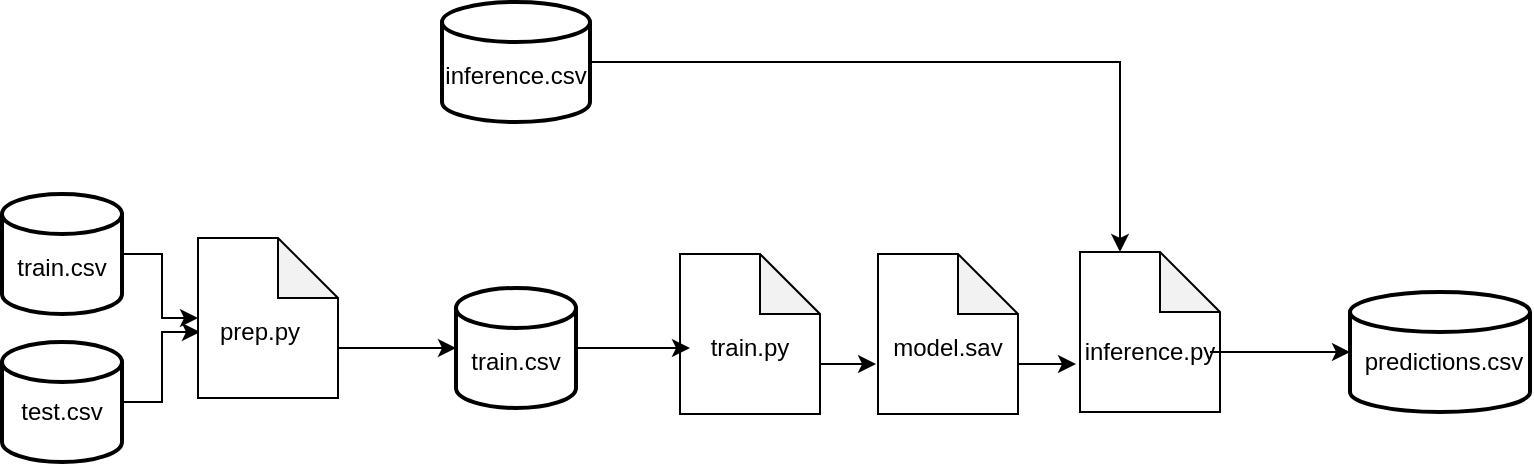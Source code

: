 <mxfile version="24.0.7" type="github">
  <diagram name="Página-1" id="aqwexWtkFnwgCQ3ZZkbi">
    <mxGraphModel dx="1461" dy="759" grid="1" gridSize="10" guides="1" tooltips="1" connect="1" arrows="1" fold="1" page="1" pageScale="1" pageWidth="827" pageHeight="1169" math="0" shadow="0">
      <root>
        <mxCell id="0" />
        <mxCell id="1" parent="0" />
        <mxCell id="ifKzrWSwHtLKzfcwnYOZ-36" style="edgeStyle=orthogonalEdgeStyle;rounded=0;orthogonalLoop=1;jettySize=auto;html=1;exitX=1;exitY=0.5;exitDx=0;exitDy=0;exitPerimeter=0;" edge="1" parent="1" source="ifKzrWSwHtLKzfcwnYOZ-29" target="ifKzrWSwHtLKzfcwnYOZ-10">
          <mxGeometry relative="1" as="geometry" />
        </mxCell>
        <mxCell id="ifKzrWSwHtLKzfcwnYOZ-29" value="" style="strokeWidth=2;html=1;shape=mxgraph.flowchart.database;whiteSpace=wrap;" vertex="1" parent="1">
          <mxGeometry x="26" y="250" width="60" height="60" as="geometry" />
        </mxCell>
        <mxCell id="ifKzrWSwHtLKzfcwnYOZ-28" value="" style="strokeWidth=2;html=1;shape=mxgraph.flowchart.database;whiteSpace=wrap;" vertex="1" parent="1">
          <mxGeometry x="26" y="176" width="60" height="60" as="geometry" />
        </mxCell>
        <mxCell id="ifKzrWSwHtLKzfcwnYOZ-2" value="train.csv" style="text;html=1;align=center;verticalAlign=middle;whiteSpace=wrap;rounded=0;" vertex="1" parent="1">
          <mxGeometry x="41" y="198" width="30" height="30" as="geometry" />
        </mxCell>
        <mxCell id="ifKzrWSwHtLKzfcwnYOZ-4" value="test.csv" style="text;html=1;align=center;verticalAlign=middle;whiteSpace=wrap;rounded=0;" vertex="1" parent="1">
          <mxGeometry x="41" y="270" width="30" height="30" as="geometry" />
        </mxCell>
        <mxCell id="ifKzrWSwHtLKzfcwnYOZ-6" value="" style="shape=note;whiteSpace=wrap;html=1;backgroundOutline=1;darkOpacity=0.05;" vertex="1" parent="1">
          <mxGeometry x="124" y="198" width="70" height="80" as="geometry" />
        </mxCell>
        <mxCell id="ifKzrWSwHtLKzfcwnYOZ-10" value="prep.py" style="text;html=1;align=center;verticalAlign=middle;whiteSpace=wrap;rounded=0;" vertex="1" parent="1">
          <mxGeometry x="125" y="230" width="60" height="30" as="geometry" />
        </mxCell>
        <mxCell id="ifKzrWSwHtLKzfcwnYOZ-24" value="" style="shape=note;whiteSpace=wrap;html=1;backgroundOutline=1;darkOpacity=0.05;" vertex="1" parent="1">
          <mxGeometry x="365" y="206" width="70" height="80" as="geometry" />
        </mxCell>
        <mxCell id="ifKzrWSwHtLKzfcwnYOZ-25" value="train.py" style="text;html=1;align=center;verticalAlign=middle;whiteSpace=wrap;rounded=0;" vertex="1" parent="1">
          <mxGeometry x="370" y="238" width="60" height="30" as="geometry" />
        </mxCell>
        <mxCell id="ifKzrWSwHtLKzfcwnYOZ-26" value="" style="shape=note;whiteSpace=wrap;html=1;backgroundOutline=1;darkOpacity=0.05;" vertex="1" parent="1">
          <mxGeometry x="565" y="205" width="70" height="80" as="geometry" />
        </mxCell>
        <mxCell id="ifKzrWSwHtLKzfcwnYOZ-27" value="inference.py" style="text;html=1;align=center;verticalAlign=middle;whiteSpace=wrap;rounded=0;" vertex="1" parent="1">
          <mxGeometry x="570" y="240" width="60" height="30" as="geometry" />
        </mxCell>
        <mxCell id="ifKzrWSwHtLKzfcwnYOZ-39" style="edgeStyle=orthogonalEdgeStyle;rounded=0;orthogonalLoop=1;jettySize=auto;html=1;exitX=1;exitY=0.5;exitDx=0;exitDy=0;exitPerimeter=0;entryX=0;entryY=0.5;entryDx=0;entryDy=0;" edge="1" parent="1" source="ifKzrWSwHtLKzfcwnYOZ-30" target="ifKzrWSwHtLKzfcwnYOZ-25">
          <mxGeometry relative="1" as="geometry" />
        </mxCell>
        <mxCell id="ifKzrWSwHtLKzfcwnYOZ-30" value="" style="strokeWidth=2;html=1;shape=mxgraph.flowchart.database;whiteSpace=wrap;" vertex="1" parent="1">
          <mxGeometry x="253" y="223" width="60" height="60" as="geometry" />
        </mxCell>
        <mxCell id="ifKzrWSwHtLKzfcwnYOZ-31" value="train.csv" style="text;html=1;align=center;verticalAlign=middle;whiteSpace=wrap;rounded=0;" vertex="1" parent="1">
          <mxGeometry x="268" y="245" width="30" height="30" as="geometry" />
        </mxCell>
        <mxCell id="ifKzrWSwHtLKzfcwnYOZ-32" value="" style="strokeWidth=2;html=1;shape=mxgraph.flowchart.database;whiteSpace=wrap;" vertex="1" parent="1">
          <mxGeometry x="246" y="80" width="74" height="60" as="geometry" />
        </mxCell>
        <mxCell id="ifKzrWSwHtLKzfcwnYOZ-33" value="inference.csv" style="text;html=1;align=center;verticalAlign=middle;whiteSpace=wrap;rounded=0;" vertex="1" parent="1">
          <mxGeometry x="268" y="102" width="30" height="30" as="geometry" />
        </mxCell>
        <mxCell id="ifKzrWSwHtLKzfcwnYOZ-35" style="edgeStyle=orthogonalEdgeStyle;rounded=0;orthogonalLoop=1;jettySize=auto;html=1;exitX=1;exitY=0.5;exitDx=0;exitDy=0;exitPerimeter=0;entryX=0;entryY=0.5;entryDx=0;entryDy=0;entryPerimeter=0;" edge="1" parent="1" source="ifKzrWSwHtLKzfcwnYOZ-28" target="ifKzrWSwHtLKzfcwnYOZ-6">
          <mxGeometry relative="1" as="geometry" />
        </mxCell>
        <mxCell id="ifKzrWSwHtLKzfcwnYOZ-37" style="edgeStyle=orthogonalEdgeStyle;rounded=0;orthogonalLoop=1;jettySize=auto;html=1;exitX=0;exitY=0;exitDx=70;exitDy=55;exitPerimeter=0;entryX=0;entryY=0.5;entryDx=0;entryDy=0;entryPerimeter=0;" edge="1" parent="1" source="ifKzrWSwHtLKzfcwnYOZ-6" target="ifKzrWSwHtLKzfcwnYOZ-30">
          <mxGeometry relative="1" as="geometry" />
        </mxCell>
        <mxCell id="ifKzrWSwHtLKzfcwnYOZ-42" value="" style="strokeWidth=2;html=1;shape=mxgraph.flowchart.database;whiteSpace=wrap;" vertex="1" parent="1">
          <mxGeometry x="700" y="225" width="90" height="60" as="geometry" />
        </mxCell>
        <mxCell id="ifKzrWSwHtLKzfcwnYOZ-43" value="predictions.csv" style="text;html=1;align=center;verticalAlign=middle;whiteSpace=wrap;rounded=0;" vertex="1" parent="1">
          <mxGeometry x="732" y="245" width="30" height="30" as="geometry" />
        </mxCell>
        <mxCell id="ifKzrWSwHtLKzfcwnYOZ-45" value="" style="shape=note;whiteSpace=wrap;html=1;backgroundOutline=1;darkOpacity=0.05;" vertex="1" parent="1">
          <mxGeometry x="464" y="206" width="70" height="80" as="geometry" />
        </mxCell>
        <mxCell id="ifKzrWSwHtLKzfcwnYOZ-46" value="model.sav" style="text;html=1;align=center;verticalAlign=middle;whiteSpace=wrap;rounded=0;" vertex="1" parent="1">
          <mxGeometry x="469" y="238" width="60" height="30" as="geometry" />
        </mxCell>
        <mxCell id="ifKzrWSwHtLKzfcwnYOZ-49" style="edgeStyle=orthogonalEdgeStyle;rounded=0;orthogonalLoop=1;jettySize=auto;html=1;exitX=0;exitY=0;exitDx=70;exitDy=55;exitPerimeter=0;entryX=-0.014;entryY=0.688;entryDx=0;entryDy=0;entryPerimeter=0;" edge="1" parent="1" source="ifKzrWSwHtLKzfcwnYOZ-24" target="ifKzrWSwHtLKzfcwnYOZ-45">
          <mxGeometry relative="1" as="geometry" />
        </mxCell>
        <mxCell id="ifKzrWSwHtLKzfcwnYOZ-50" style="edgeStyle=orthogonalEdgeStyle;rounded=0;orthogonalLoop=1;jettySize=auto;html=1;exitX=0;exitY=0;exitDx=70;exitDy=55;exitPerimeter=0;entryX=-0.117;entryY=0.678;entryDx=0;entryDy=0;entryPerimeter=0;" edge="1" parent="1" source="ifKzrWSwHtLKzfcwnYOZ-45" target="ifKzrWSwHtLKzfcwnYOZ-27">
          <mxGeometry relative="1" as="geometry" />
        </mxCell>
        <mxCell id="ifKzrWSwHtLKzfcwnYOZ-51" style="edgeStyle=orthogonalEdgeStyle;rounded=0;orthogonalLoop=1;jettySize=auto;html=1;exitX=1;exitY=0.5;exitDx=0;exitDy=0;entryX=0;entryY=0.5;entryDx=0;entryDy=0;entryPerimeter=0;" edge="1" parent="1" source="ifKzrWSwHtLKzfcwnYOZ-27" target="ifKzrWSwHtLKzfcwnYOZ-42">
          <mxGeometry relative="1" as="geometry" />
        </mxCell>
        <mxCell id="ifKzrWSwHtLKzfcwnYOZ-52" style="edgeStyle=orthogonalEdgeStyle;rounded=0;orthogonalLoop=1;jettySize=auto;html=1;exitX=1;exitY=0.5;exitDx=0;exitDy=0;exitPerimeter=0;entryX=0;entryY=0;entryDx=20;entryDy=0;entryPerimeter=0;" edge="1" parent="1" source="ifKzrWSwHtLKzfcwnYOZ-32" target="ifKzrWSwHtLKzfcwnYOZ-26">
          <mxGeometry relative="1" as="geometry" />
        </mxCell>
      </root>
    </mxGraphModel>
  </diagram>
</mxfile>
